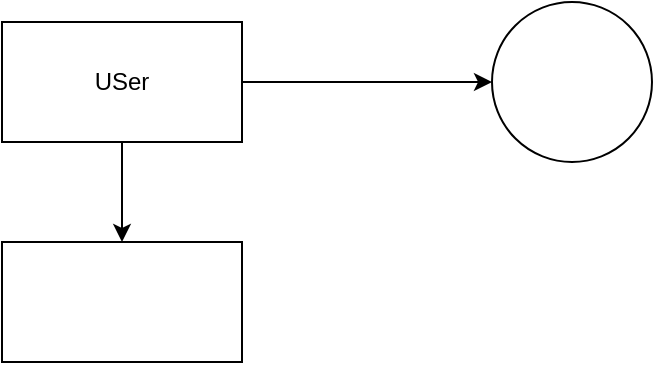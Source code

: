 <mxfile>
    <diagram id="sxZlSP49OKGzuMnQB76f" name="Page-1">
        <mxGraphModel dx="913" dy="550" grid="1" gridSize="10" guides="1" tooltips="1" connect="1" arrows="1" fold="1" page="1" pageScale="1" pageWidth="850" pageHeight="1100" math="0" shadow="0">
            <root>
                <mxCell id="0"/>
                <mxCell id="1" parent="0"/>
                <mxCell id="3" style="edgeStyle=none;html=1;" edge="1" parent="1" source="2">
                    <mxGeometry relative="1" as="geometry">
                        <mxPoint x="425" y="140" as="targetPoint"/>
                    </mxGeometry>
                </mxCell>
                <mxCell id="5" style="edgeStyle=none;html=1;" edge="1" parent="1" source="2" target="6">
                    <mxGeometry relative="1" as="geometry">
                        <mxPoint x="650" y="60" as="targetPoint"/>
                    </mxGeometry>
                </mxCell>
                <mxCell id="2" value="USer" style="rounded=0;whiteSpace=wrap;html=1;" vertex="1" parent="1">
                    <mxGeometry x="365" y="30" width="120" height="60" as="geometry"/>
                </mxCell>
                <mxCell id="4" value="" style="rounded=0;whiteSpace=wrap;html=1;" vertex="1" parent="1">
                    <mxGeometry x="365" y="140" width="120" height="60" as="geometry"/>
                </mxCell>
                <mxCell id="6" value="" style="ellipse;whiteSpace=wrap;html=1;aspect=fixed;" vertex="1" parent="1">
                    <mxGeometry x="610" y="20" width="80" height="80" as="geometry"/>
                </mxCell>
            </root>
        </mxGraphModel>
    </diagram>
</mxfile>